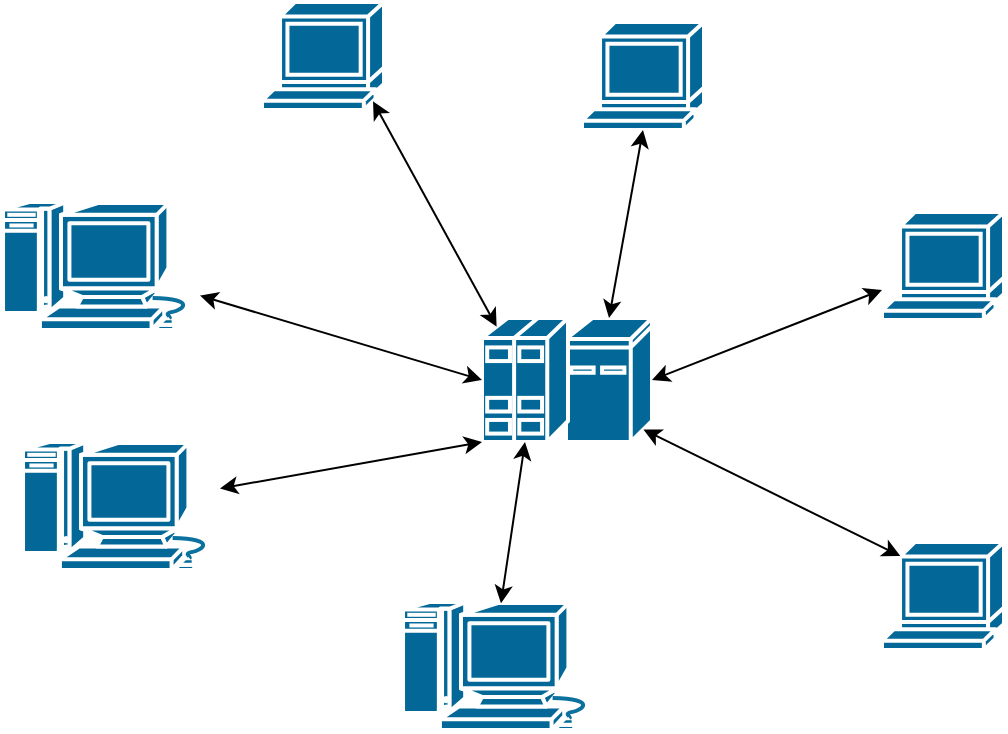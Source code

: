 <mxfile version="13.9.8" type="github">
  <diagram id="h9rl1ICq7g9oeOXeuk0b" name="Page-1">
    <mxGraphModel dx="1038" dy="548" grid="1" gridSize="10" guides="1" tooltips="1" connect="1" arrows="1" fold="1" page="1" pageScale="1" pageWidth="850" pageHeight="500" math="0" shadow="0">
      <root>
        <mxCell id="0" />
        <mxCell id="1" parent="0" />
        <mxCell id="wVv-axRnDbigPAk049f5-2" value="" style="shape=mxgraph.cisco.computers_and_peripherals.ibm_mini_as400;html=1;pointerEvents=1;dashed=0;fillColor=#036897;strokeColor=#ffffff;strokeWidth=2;verticalLabelPosition=bottom;verticalAlign=top;align=center;outlineConnect=0;" vertex="1" parent="1">
          <mxGeometry x="392" y="238" width="43" height="62" as="geometry" />
        </mxCell>
        <mxCell id="wVv-axRnDbigPAk049f5-3" value="" style="shape=mxgraph.cisco.computers_and_peripherals.terminal;html=1;pointerEvents=1;dashed=0;fillColor=#036897;strokeColor=#ffffff;strokeWidth=2;verticalLabelPosition=bottom;verticalAlign=top;align=center;outlineConnect=0;" vertex="1" parent="1">
          <mxGeometry x="400" y="90" width="61" height="54" as="geometry" />
        </mxCell>
        <mxCell id="wVv-axRnDbigPAk049f5-5" value="" style="shape=mxgraph.cisco.computers_and_peripherals.macintosh;html=1;pointerEvents=1;dashed=0;fillColor=#036897;strokeColor=#ffffff;strokeWidth=2;verticalLabelPosition=bottom;verticalAlign=top;align=center;outlineConnect=0;" vertex="1" parent="1">
          <mxGeometry x="110" y="180" width="99" height="64" as="geometry" />
        </mxCell>
        <mxCell id="wVv-axRnDbigPAk049f5-6" value="" style="shape=mxgraph.cisco.servers.standard_host;html=1;pointerEvents=1;dashed=0;fillColor=#036897;strokeColor=#ffffff;strokeWidth=2;verticalLabelPosition=bottom;verticalAlign=top;align=center;outlineConnect=0;" vertex="1" parent="1">
          <mxGeometry x="350" y="238" width="43" height="62" as="geometry" />
        </mxCell>
        <mxCell id="wVv-axRnDbigPAk049f5-7" value="" style="shape=mxgraph.cisco.computers_and_peripherals.macintosh;html=1;pointerEvents=1;dashed=0;fillColor=#036897;strokeColor=#ffffff;strokeWidth=2;verticalLabelPosition=bottom;verticalAlign=top;align=center;outlineConnect=0;" vertex="1" parent="1">
          <mxGeometry x="120" y="300" width="99" height="64" as="geometry" />
        </mxCell>
        <mxCell id="wVv-axRnDbigPAk049f5-8" value="" style="shape=mxgraph.cisco.computers_and_peripherals.macintosh;html=1;pointerEvents=1;dashed=0;fillColor=#036897;strokeColor=#ffffff;strokeWidth=2;verticalLabelPosition=bottom;verticalAlign=top;align=center;outlineConnect=0;" vertex="1" parent="1">
          <mxGeometry x="310" y="380" width="99" height="64" as="geometry" />
        </mxCell>
        <mxCell id="wVv-axRnDbigPAk049f5-9" value="" style="shape=mxgraph.cisco.computers_and_peripherals.terminal;html=1;pointerEvents=1;dashed=0;fillColor=#036897;strokeColor=#ffffff;strokeWidth=2;verticalLabelPosition=bottom;verticalAlign=top;align=center;outlineConnect=0;" vertex="1" parent="1">
          <mxGeometry x="550" y="185" width="61" height="54" as="geometry" />
        </mxCell>
        <mxCell id="wVv-axRnDbigPAk049f5-10" value="" style="shape=mxgraph.cisco.computers_and_peripherals.terminal;html=1;pointerEvents=1;dashed=0;fillColor=#036897;strokeColor=#ffffff;strokeWidth=2;verticalLabelPosition=bottom;verticalAlign=top;align=center;outlineConnect=0;" vertex="1" parent="1">
          <mxGeometry x="550" y="350" width="61" height="54" as="geometry" />
        </mxCell>
        <mxCell id="wVv-axRnDbigPAk049f5-11" value="" style="shape=mxgraph.cisco.computers_and_peripherals.terminal;html=1;pointerEvents=1;dashed=0;fillColor=#036897;strokeColor=#ffffff;strokeWidth=2;verticalLabelPosition=bottom;verticalAlign=top;align=center;outlineConnect=0;" vertex="1" parent="1">
          <mxGeometry x="240" y="80" width="61" height="54" as="geometry" />
        </mxCell>
        <mxCell id="wVv-axRnDbigPAk049f5-19" value="" style="endArrow=classic;startArrow=classic;html=1;exitX=0.17;exitY=0.07;exitDx=0;exitDy=0;exitPerimeter=0;entryX=0.91;entryY=0.92;entryDx=0;entryDy=0;entryPerimeter=0;" edge="1" parent="1" source="wVv-axRnDbigPAk049f5-6" target="wVv-axRnDbigPAk049f5-11">
          <mxGeometry width="50" height="50" relative="1" as="geometry">
            <mxPoint x="330" y="164" as="sourcePoint" />
            <mxPoint x="300" y="150" as="targetPoint" />
          </mxGeometry>
        </mxCell>
        <mxCell id="wVv-axRnDbigPAk049f5-20" value="" style="endArrow=classic;startArrow=classic;html=1;entryX=0.5;entryY=1;entryDx=0;entryDy=0;entryPerimeter=0;exitX=0.5;exitY=0;exitDx=0;exitDy=0;exitPerimeter=0;" edge="1" parent="1" source="wVv-axRnDbigPAk049f5-2" target="wVv-axRnDbigPAk049f5-3">
          <mxGeometry width="50" height="50" relative="1" as="geometry">
            <mxPoint x="400" y="210" as="sourcePoint" />
            <mxPoint x="450" y="160" as="targetPoint" />
          </mxGeometry>
        </mxCell>
        <mxCell id="wVv-axRnDbigPAk049f5-21" value="" style="endArrow=classic;startArrow=classic;html=1;exitX=1;exitY=0.5;exitDx=0;exitDy=0;exitPerimeter=0;" edge="1" parent="1" source="wVv-axRnDbigPAk049f5-2" target="wVv-axRnDbigPAk049f5-9">
          <mxGeometry width="50" height="50" relative="1" as="geometry">
            <mxPoint x="480" y="288" as="sourcePoint" />
            <mxPoint x="530" y="238" as="targetPoint" />
          </mxGeometry>
        </mxCell>
        <mxCell id="wVv-axRnDbigPAk049f5-22" value="" style="endArrow=classic;startArrow=classic;html=1;entryX=0.15;entryY=0.13;entryDx=0;entryDy=0;entryPerimeter=0;exitX=0.9;exitY=0.9;exitDx=0;exitDy=0;exitPerimeter=0;" edge="1" parent="1" source="wVv-axRnDbigPAk049f5-2" target="wVv-axRnDbigPAk049f5-10">
          <mxGeometry width="50" height="50" relative="1" as="geometry">
            <mxPoint x="450" y="370" as="sourcePoint" />
            <mxPoint x="500" y="320" as="targetPoint" />
          </mxGeometry>
        </mxCell>
        <mxCell id="wVv-axRnDbigPAk049f5-23" value="" style="endArrow=classic;startArrow=classic;html=1;entryX=0.5;entryY=0.01;entryDx=0;entryDy=0;entryPerimeter=0;exitX=0.5;exitY=1;exitDx=0;exitDy=0;exitPerimeter=0;" edge="1" parent="1" source="wVv-axRnDbigPAk049f5-6" target="wVv-axRnDbigPAk049f5-8">
          <mxGeometry width="50" height="50" relative="1" as="geometry">
            <mxPoint x="340.0" y="320.0" as="sourcePoint" />
            <mxPoint x="468.45" y="383.22" as="targetPoint" />
          </mxGeometry>
        </mxCell>
        <mxCell id="wVv-axRnDbigPAk049f5-24" value="" style="endArrow=classic;startArrow=classic;html=1;exitX=0;exitY=1;exitDx=0;exitDy=0;exitPerimeter=0;" edge="1" parent="1" source="wVv-axRnDbigPAk049f5-6" target="wVv-axRnDbigPAk049f5-7">
          <mxGeometry width="50" height="50" relative="1" as="geometry">
            <mxPoint x="270" y="290" as="sourcePoint" />
            <mxPoint x="270" y="350" as="targetPoint" />
          </mxGeometry>
        </mxCell>
        <mxCell id="wVv-axRnDbigPAk049f5-25" value="" style="endArrow=classic;startArrow=classic;html=1;exitX=0;exitY=0.5;exitDx=0;exitDy=0;exitPerimeter=0;" edge="1" parent="1" source="wVv-axRnDbigPAk049f5-6" target="wVv-axRnDbigPAk049f5-5">
          <mxGeometry width="50" height="50" relative="1" as="geometry">
            <mxPoint x="336" y="214.78" as="sourcePoint" />
            <mxPoint x="205" y="238.004" as="targetPoint" />
          </mxGeometry>
        </mxCell>
      </root>
    </mxGraphModel>
  </diagram>
</mxfile>
